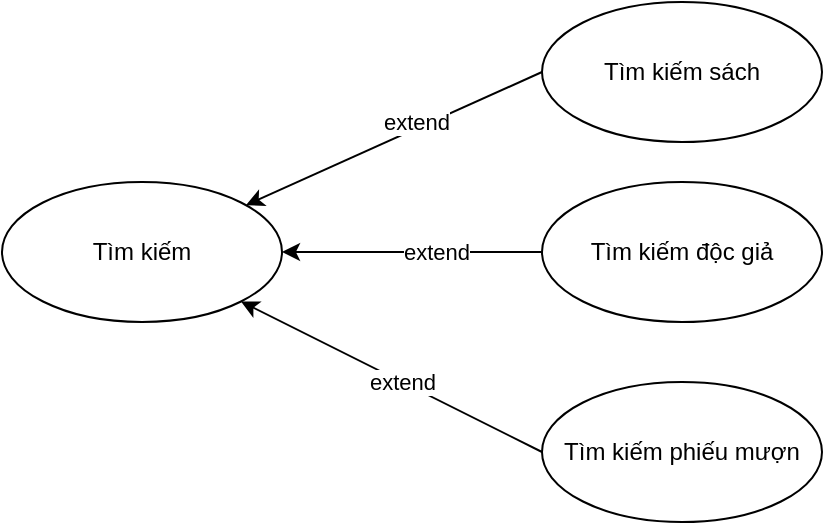 <mxfile version="24.7.14">
  <diagram name="Page-1" id="G3c9qQfYVDO1CkkZpQcC">
    <mxGraphModel dx="1002" dy="565" grid="1" gridSize="10" guides="1" tooltips="1" connect="1" arrows="1" fold="1" page="1" pageScale="1" pageWidth="1654" pageHeight="2336" math="0" shadow="0">
      <root>
        <mxCell id="0" />
        <mxCell id="1" parent="0" />
        <mxCell id="2GV8sb39FMnJQs8s8hyi-1" style="rounded=0;orthogonalLoop=1;jettySize=auto;html=1;exitX=0;exitY=0.5;exitDx=0;exitDy=0;" edge="1" parent="1" source="2GV8sb39FMnJQs8s8hyi-6" target="2GV8sb39FMnJQs8s8hyi-5">
          <mxGeometry relative="1" as="geometry" />
        </mxCell>
        <mxCell id="2GV8sb39FMnJQs8s8hyi-2" value="extend" style="edgeLabel;html=1;align=center;verticalAlign=middle;resizable=0;points=[];" vertex="1" connectable="0" parent="2GV8sb39FMnJQs8s8hyi-1">
          <mxGeometry x="-0.163" y="-3" relative="1" as="geometry">
            <mxPoint as="offset" />
          </mxGeometry>
        </mxCell>
        <mxCell id="2GV8sb39FMnJQs8s8hyi-3" style="rounded=0;orthogonalLoop=1;jettySize=auto;html=1;exitX=0;exitY=0.5;exitDx=0;exitDy=0;" edge="1" parent="1" source="2GV8sb39FMnJQs8s8hyi-7" target="2GV8sb39FMnJQs8s8hyi-5">
          <mxGeometry relative="1" as="geometry" />
        </mxCell>
        <mxCell id="2GV8sb39FMnJQs8s8hyi-4" style="rounded=0;orthogonalLoop=1;jettySize=auto;html=1;exitX=0;exitY=0.5;exitDx=0;exitDy=0;" edge="1" parent="1" source="2GV8sb39FMnJQs8s8hyi-8" target="2GV8sb39FMnJQs8s8hyi-5">
          <mxGeometry relative="1" as="geometry" />
        </mxCell>
        <mxCell id="2GV8sb39FMnJQs8s8hyi-5" value="Tìm kiếm" style="ellipse;whiteSpace=wrap;html=1;" vertex="1" parent="1">
          <mxGeometry x="200" y="160" width="140" height="70" as="geometry" />
        </mxCell>
        <mxCell id="2GV8sb39FMnJQs8s8hyi-6" value="Tìm kiếm sách" style="ellipse;whiteSpace=wrap;html=1;" vertex="1" parent="1">
          <mxGeometry x="470" y="70" width="140" height="70" as="geometry" />
        </mxCell>
        <mxCell id="2GV8sb39FMnJQs8s8hyi-7" value="Tìm kiếm độc giả" style="ellipse;whiteSpace=wrap;html=1;" vertex="1" parent="1">
          <mxGeometry x="470" y="160" width="140" height="70" as="geometry" />
        </mxCell>
        <mxCell id="2GV8sb39FMnJQs8s8hyi-8" value="Tìm kiếm phiếu mượn" style="ellipse;whiteSpace=wrap;html=1;" vertex="1" parent="1">
          <mxGeometry x="470" y="260" width="140" height="70" as="geometry" />
        </mxCell>
        <mxCell id="2GV8sb39FMnJQs8s8hyi-9" value="extend" style="edgeLabel;html=1;align=center;verticalAlign=middle;resizable=0;points=[];" vertex="1" connectable="0" parent="1">
          <mxGeometry x="416.758" y="194.999" as="geometry" />
        </mxCell>
        <mxCell id="2GV8sb39FMnJQs8s8hyi-10" value="extend" style="edgeLabel;html=1;align=center;verticalAlign=middle;resizable=0;points=[];" vertex="1" connectable="0" parent="1">
          <mxGeometry x="399.998" y="259.999" as="geometry" />
        </mxCell>
      </root>
    </mxGraphModel>
  </diagram>
</mxfile>
